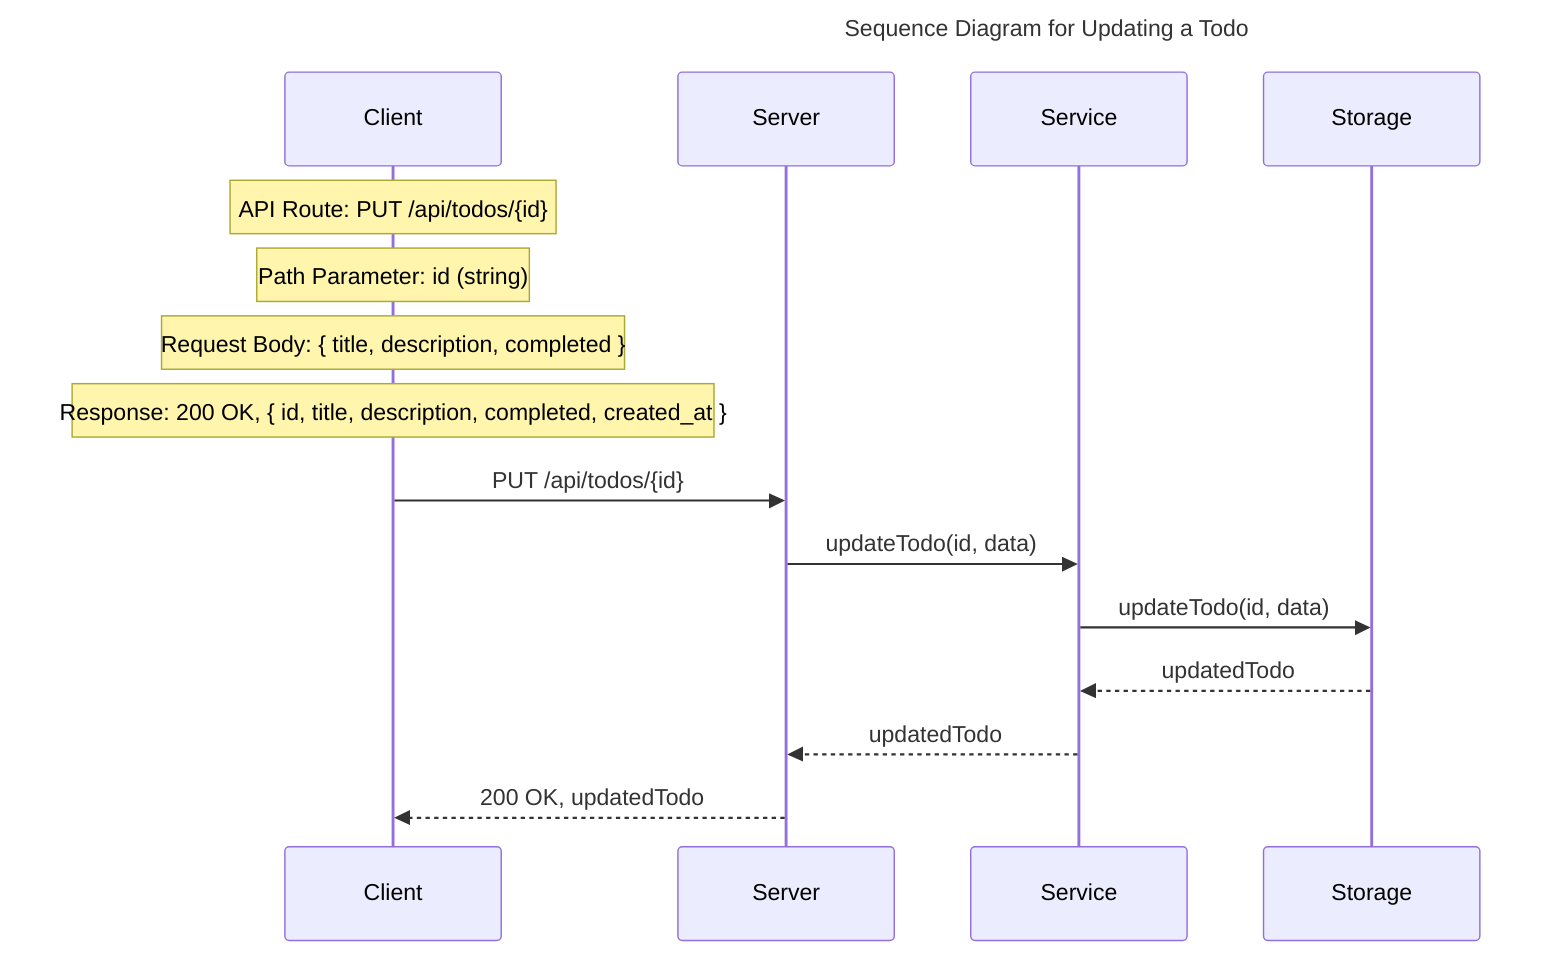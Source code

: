 sequenceDiagram
    title: Sequence Diagram for Updating a Todo
    note over Client: API Route: PUT /api/todos/{id}
    note over Client: Path Parameter: id (string)
    note over Client: Request Body: { title, description, completed }
    note over Client: Response: 200 OK, { id, title, description, completed, created_at }
    
    participant Client
    participant Server
    participant Service
    participant Storage

    Client->>Server: PUT /api/todos/{id}
    Server->>Service: updateTodo(id, data)
    Service->>Storage: updateTodo(id, data)
    Storage-->>Service: updatedTodo
    Service-->>Server: updatedTodo
    Server-->>Client: 200 OK, updatedTodo